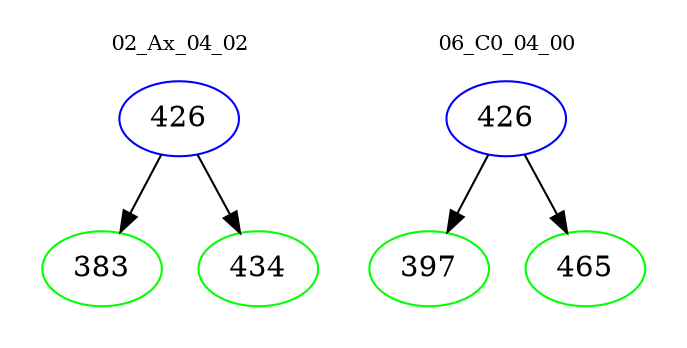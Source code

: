 digraph{
subgraph cluster_0 {
color = white
label = "02_Ax_04_02";
fontsize=10;
T0_426 [label="426", color="blue"]
T0_426 -> T0_383 [color="black"]
T0_383 [label="383", color="green"]
T0_426 -> T0_434 [color="black"]
T0_434 [label="434", color="green"]
}
subgraph cluster_1 {
color = white
label = "06_C0_04_00";
fontsize=10;
T1_426 [label="426", color="blue"]
T1_426 -> T1_397 [color="black"]
T1_397 [label="397", color="green"]
T1_426 -> T1_465 [color="black"]
T1_465 [label="465", color="green"]
}
}
